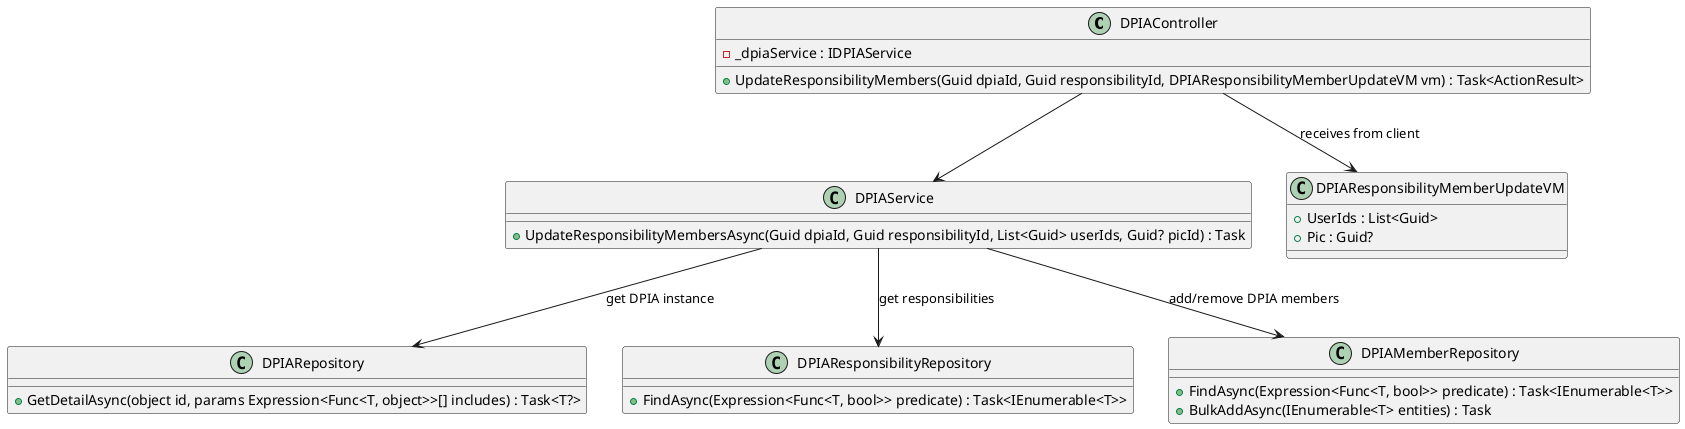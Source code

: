 @startuml

class DPIAController {
    -_dpiaService : IDPIAService

    +UpdateResponsibilityMembers(Guid dpiaId, Guid responsibilityId, DPIAResponsibilityMemberUpdateVM vm) : Task<ActionResult>
}

class DPIAService {
    +UpdateResponsibilityMembersAsync(Guid dpiaId, Guid responsibilityId, List<Guid> userIds, Guid? picId) : Task
}

class DPIAResponsibilityMemberUpdateVM {
    +UserIds : List<Guid>
    +Pic : Guid?
}

class DPIARepository {
    +GetDetailAsync(object id, params Expression<Func<T, object>>[] includes) : Task<T?>
}

class DPIAResponsibilityRepository {
    +FindAsync(Expression<Func<T, bool>> predicate) : Task<IEnumerable<T>>
}

class DPIAMemberRepository {
    +FindAsync(Expression<Func<T, bool>> predicate) : Task<IEnumerable<T>>
    +BulkAddAsync(IEnumerable<T> entities) : Task
}

DPIAController --> DPIAService
DPIAController --> DPIAResponsibilityMemberUpdateVM : "receives from client"
DPIAService --> DPIARepository : "get DPIA instance"
DPIAService --> DPIAResponsibilityRepository : "get responsibilities"
DPIAService --> DPIAMemberRepository : "add/remove DPIA members"

@enduml